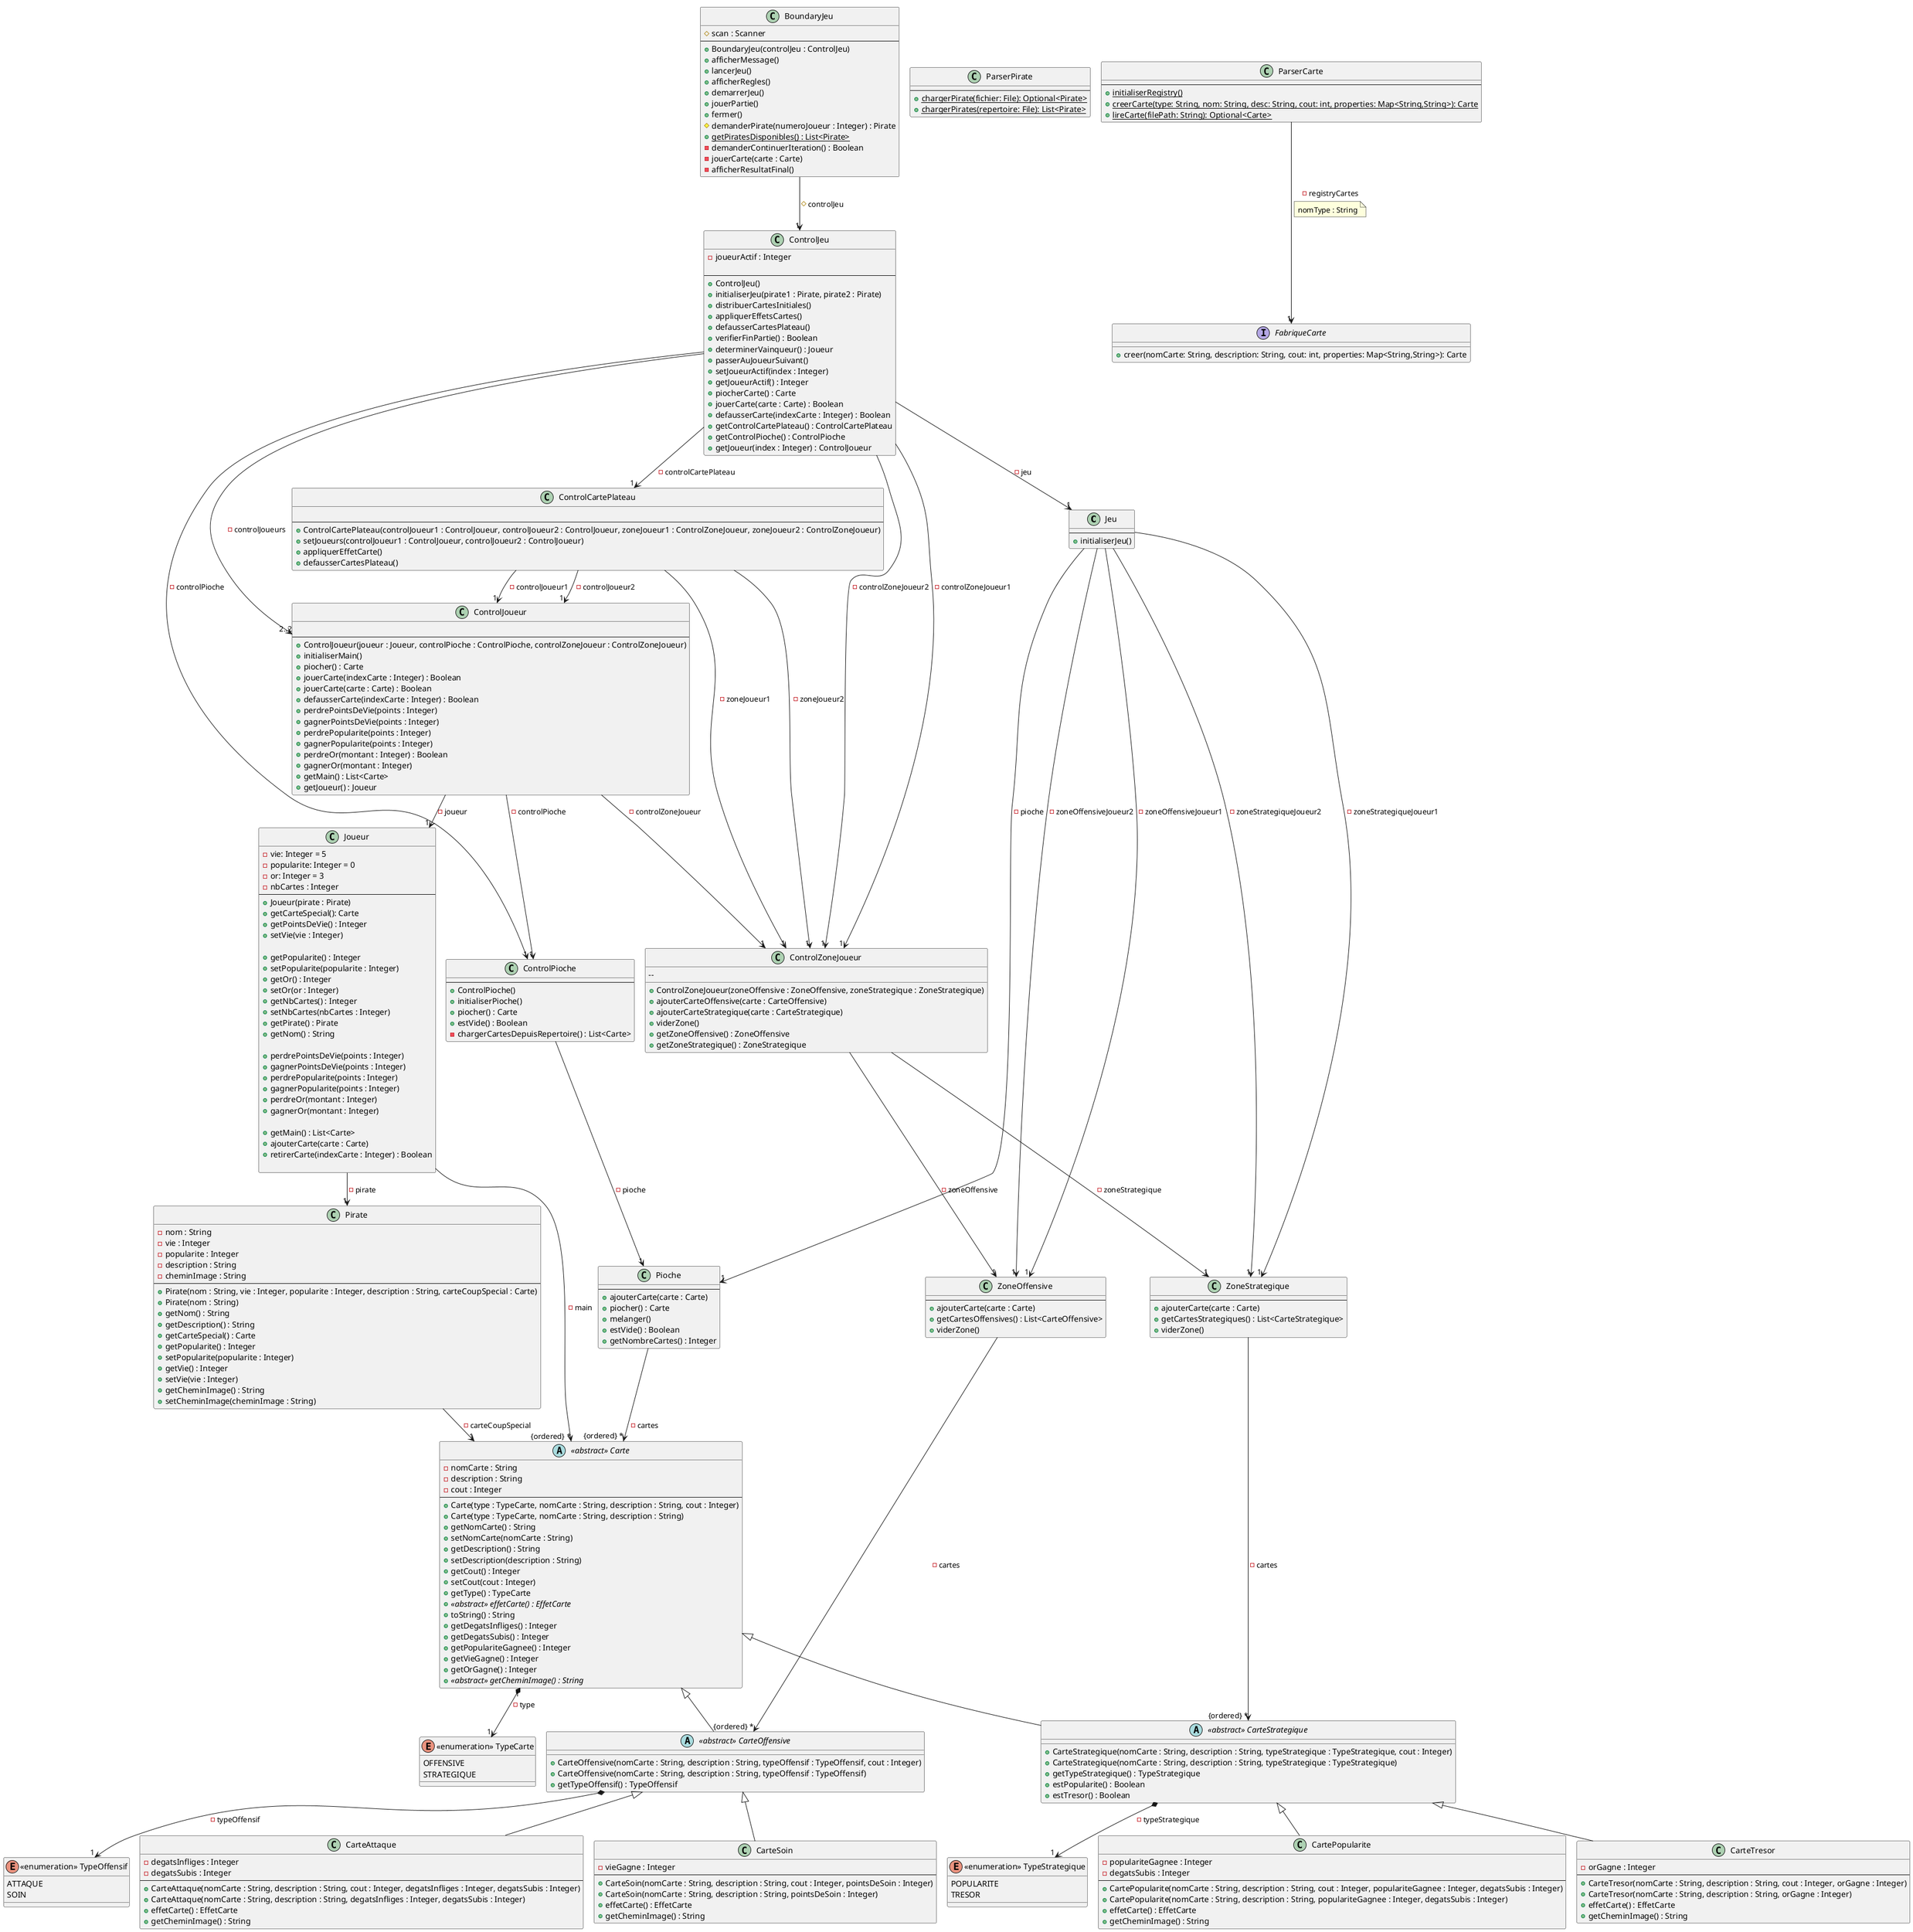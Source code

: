 @startuml
!pragma layout smetana

' Déclaration des classes
class Jeu {
    --
    + initialiserJeu()
}
Jeu --> "1" Pioche : -pioche
Jeu --> "1" ZoneOffensive : -zoneOffensiveJoueur1
Jeu --> "1" ZoneOffensive : -zoneOffensiveJoueur2
Jeu --> "1" ZoneStrategique : -zoneStrategiqueJoueur1
Jeu --> "1" ZoneStrategique : -zoneStrategiqueJoueur2

class Pioche {
    --
    + ajouterCarte(carte : Carte)
    + piocher() : Carte
    + melanger()
    + estVide() : Boolean
    + getNombreCartes() : Integer
}

Pioche --> "{ordered} *" Carte : -cartes

class ParserPirate {
    --
    {static} + chargerPirate(fichier: File): Optional<Pirate>
    {static} + chargerPirates(repertoire: File): List<Pirate>
}

class ParserCarte {
    --
    {static} + initialiserRegistry()
    {static} + creerCarte(type: String, nom: String, desc: String, cout: int, properties: Map<String,String>): Carte
    {static} + lireCarte(filePath: String): Optional<Carte>
}

interface FabriqueCarte {
    + creer(nomCarte: String, description: String, cout: int, properties: Map<String,String>): Carte
}

ParserCarte -->"1" FabriqueCarte : -registryCartes
note on link: nomType : String

class ZoneOffensive {
    --
    + ajouterCarte(carte : Carte)
    + getCartesOffensives() : List<CarteOffensive>
    + viderZone()
}
ZoneOffensive --> "{ordered} *" CarteOffensive : -cartes

class ZoneStrategique {
    --
    + ajouterCarte(carte : Carte)
    + getCartesStrategiques() : List<CarteStrategique>
    + viderZone()
}
ZoneStrategique --> "{ordered} *" CarteStrategique : -cartes

class Joueur {
    - vie: Integer = 5
    - popularite: Integer = 0
    - or: Integer = 3
    - nbCartes : Integer
    --
    + Joueur(pirate : Pirate)
    + getCarteSpecial(): Carte
    + getPointsDeVie() : Integer
    + setVie(vie : Integer) 

    + getPopularite() : Integer
    + setPopularite(popularite : Integer) 
    + getOr() : Integer
    + setOr(or : Integer)
    + getNbCartes() : Integer
    + setNbCartes(nbCartes : Integer)
    + getPirate() : Pirate
    + getNom() : String

    + perdrePointsDeVie(points : Integer)
    + gagnerPointsDeVie(points : Integer)
    + perdrePopularite(points : Integer)
    + gagnerPopularite(points : Integer)
    + perdreOr(montant : Integer)
    + gagnerOr(montant : Integer)

    + getMain() : List<Carte>
    + ajouterCarte(carte : Carte) 
    + retirerCarte(indexCarte : Integer) : Boolean
    
}
Joueur --> "1" Pirate : -pirate
Joueur --> "{ordered} *" Carte : -main

class Pirate {
    - nom : String
    - vie : Integer
    - popularite : Integer
    - description : String
    - cheminImage : String
    --
    + Pirate(nom : String, vie : Integer, popularite : Integer, description : String, carteCoupSpecial : Carte)
    + Pirate(nom : String)
    + getNom() : String
    + getDescription() : String
    + getCarteSpecial() : Carte
    + getPopularite() : Integer
    + setPopularite(popularite : Integer)
    + getVie() : Integer
    + setVie(vie : Integer)
    + getCheminImage() : String
    + setCheminImage(cheminImage : String)
}

Pirate --> "1" Carte : -carteCoupSpecial

abstract class "<<abstract>> Carte" as Carte {
    - nomCarte : String
    - description : String
    - cout : Integer
    --
    + Carte(type : TypeCarte, nomCarte : String, description : String, cout : Integer)
    + Carte(type : TypeCarte, nomCarte : String, description : String)
    + getNomCarte() : String
    + setNomCarte(nomCarte : String) 
    + getDescription() : String
    + setDescription(description : String) 
    + getCout() : Integer
    + setCout(cout : Integer) 
    + getType() : TypeCarte
    + <<abstract>> effetCarte() : EffetCarte {abstract}
    + toString() : String
    + getDegatsInfliges() : Integer
    + getDegatsSubis() : Integer
    + getPopulariteGagnee() : Integer
    + getVieGagne() : Integer
    + getOrGagne() : Integer
    + <<abstract>> getCheminImage() : String {abstract}
}
Carte "1" *--> "1" "<<enumeration>> TypeCarte" : -type

' Classe abstraite CarteOffensive
abstract class "<<abstract>> CarteOffensive" as CarteOffensive extends Carte {
    + CarteOffensive(nomCarte : String, description : String, typeOffensif : TypeOffensif, cout : Integer)
    + CarteOffensive(nomCarte : String, description : String, typeOffensif : TypeOffensif)
    + getTypeOffensif() : TypeOffensif
}


CarteOffensive *--> "1" "<<enumeration>> TypeOffensif" : -typeOffensif

' Classe CarteAttaque
class CarteAttaque extends CarteOffensive {
    - degatsInfliges : Integer
    - degatsSubis : Integer
    --
    + CarteAttaque(nomCarte : String, description : String, cout : Integer, degatsInfliges : Integer, degatsSubis : Integer)
    + CarteAttaque(nomCarte : String, description : String, degatsInfliges : Integer, degatsSubis : Integer)
    + effetCarte() : EffetCarte
    + getCheminImage() : String
}

' Classe CarteSoin
class CarteSoin extends CarteOffensive {
    - vieGagne : Integer
    --
    + CarteSoin(nomCarte : String, description : String, cout : Integer, pointsDeSoin : Integer)
    + CarteSoin(nomCarte : String, description : String, pointsDeSoin : Integer)
    + effetCarte() : EffetCarte
    + getCheminImage() : String
}

' Classe abstraite CarteStrategique
abstract class "<<abstract>> CarteStrategique" as CarteStrategique extends Carte {
    + CarteStrategique(nomCarte : String, description : String, typeStrategique : TypeStrategique, cout : Integer)
    + CarteStrategique(nomCarte : String, description : String, typeStrategique : TypeStrategique)
    + getTypeStrategique() : TypeStrategique
    + estPopularite() : Boolean
    + estTresor() : Boolean
}


CarteStrategique  *--> "1" "<<enumeration>> TypeStrategique" : -typeStrategique

' Classe CartePopularite
class CartePopularite extends CarteStrategique {
    - populariteGagnee : Integer
    - degatsSubis : Integer
    --
    + CartePopularite(nomCarte : String, description : String, cout : Integer, populariteGagnee : Integer, degatsSubis : Integer)
    + CartePopularite(nomCarte : String, description : String, populariteGagnee : Integer, degatsSubis : Integer)
    + effetCarte() : EffetCarte
    + getCheminImage() : String
}

' Classe CarteTresor
class CarteTresor extends CarteStrategique {
    - orGagne : Integer
    --
    + CarteTresor(nomCarte : String, description : String, cout : Integer, orGagne : Integer)
    + CarteTresor(nomCarte : String, description : String, orGagne : Integer)
    + effetCarte() : EffetCarte
    + getCheminImage() : String
}

' Enum TypeCarte
enum "<<enumeration>> TypeCarte" {
    OFFENSIVE
    STRATEGIQUE
}

' Enum TypeOffensif
enum "<<enumeration>> TypeOffensif" {
    ATTAQUE
    SOIN
}

' Enum TypeStrategique
enum "<<enumeration>> TypeStrategique" {
    POPULARITE
    TRESOR
}

' Classe ControlJeu
class ControlJeu {
    - joueurActif : Integer
    
    --
    + ControlJeu()
    + initialiserJeu(pirate1 : Pirate, pirate2 : Pirate)  
    + distribuerCartesInitiales()  
    + appliquerEffetsCartes()  
    + defausserCartesPlateau()  
    + verifierFinPartie() : Boolean
    + determinerVainqueur() : Joueur
    + passerAuJoueurSuivant()  
    + setJoueurActif(index : Integer)  
    + getJoueurActif() : Integer
    + piocherCarte() : Carte
    + jouerCarte(carte : Carte) : Boolean
    + defausserCarte(indexCarte : Integer) : Boolean
    + getControlCartePlateau() : ControlCartePlateau
    + getControlPioche() : ControlPioche
    + getJoueur(index : Integer) : ControlJoueur
}

ControlJeu --> "1" Jeu : -jeu
ControlJeu --> "1" ControlPioche : -controlPioche
ControlJeu --> "1" ControlCartePlateau : -controlCartePlateau
ControlJeu -> "2..2" ControlJoueur : -controlJoueurs
ControlJeu --> "1" ControlZoneJoueur : -controlZoneJoueur1
ControlJeu --> "1" ControlZoneJoueur : -controlZoneJoueur2 

' Classe ControlJoueur
class ControlJoueur {
    
    --
    + ControlJoueur(joueur : Joueur, controlPioche : ControlPioche, controlZoneJoueur : ControlZoneJoueur)
    + initialiserMain()  
    + piocher() : Carte
    + jouerCarte(indexCarte : Integer) : Boolean
    + jouerCarte(carte : Carte) : Boolean
    + defausserCarte(indexCarte : Integer) : Boolean
    + perdrePointsDeVie(points : Integer)  
    + gagnerPointsDeVie(points : Integer)  
    + perdrePopularite(points : Integer)  
    + gagnerPopularite(points : Integer)  
    + perdreOr(montant : Integer) : Boolean
    + gagnerOr(montant : Integer)  
    + getMain() : List<Carte>
    + getJoueur() : Joueur
}
ControlJoueur --> "1" Joueur : -joueur
ControlJoueur --> "1" ControlPioche : -controlPioche
ControlJoueur --> "1" ControlZoneJoueur : -controlZoneJoueur

' Classe ControlCartePlateau
class ControlCartePlateau {
    
    --
    + ControlCartePlateau(controlJoueur1 : ControlJoueur, controlJoueur2 : ControlJoueur, zoneJoueur1 : ControlZoneJoueur, zoneJoueur2 : ControlZoneJoueur)
    + setJoueurs(controlJoueur1 : ControlJoueur, controlJoueur2 : ControlJoueur)  
    + appliquerEffetCarte()  
    + defausserCartesPlateau()  
}
ControlCartePlateau --> "1" ControlJoueur : -controlJoueur1
ControlCartePlateau --> "1" ControlJoueur : -controlJoueur2
ControlCartePlateau --> "1" ControlZoneJoueur : -zoneJoueur1
ControlCartePlateau --> "1" ControlZoneJoueur : -zoneJoueur2

' Classe ControlPioche
class ControlPioche {
    --
    + ControlPioche()
    + initialiserPioche()  
    + piocher() : Carte
    + estVide() : Boolean
    - chargerCartesDepuisRepertoire() : List<Carte>
}
ControlPioche --> "1" Pioche : -pioche

' Classe ControlZoneJoueur
class ControlZoneJoueur {

    --
    + ControlZoneJoueur(zoneOffensive : ZoneOffensive, zoneStrategique : ZoneStrategique)
    + ajouterCarteOffensive(carte : CarteOffensive)  
    + ajouterCarteStrategique(carte : CarteStrategique)  
    + viderZone()  
    + getZoneOffensive() : ZoneOffensive
    + getZoneStrategique() : ZoneStrategique
}
ControlZoneJoueur --> "1" ZoneOffensive : -zoneOffensive
ControlZoneJoueur --> "1" ZoneStrategique : -zoneStrategique

class BoundaryJeu {
    # scan : Scanner
    --
    + BoundaryJeu(controlJeu : ControlJeu)
    + afficherMessage()  
    + lancerJeu()  
    + afficherRegles()  
    + demarrerJeu()  
    + jouerPartie()  
    + fermer()
    # demanderPirate(numeroJoueur : Integer) : Pirate
    {static} + getPiratesDisponibles() : List<Pirate>
    - demanderContinuerIteration() : Boolean
    - jouerCarte(carte : Carte)  
    - afficherResultatFinal()  
}
BoundaryJeu --> "1" ControlJeu : #controlJeu
@enduml